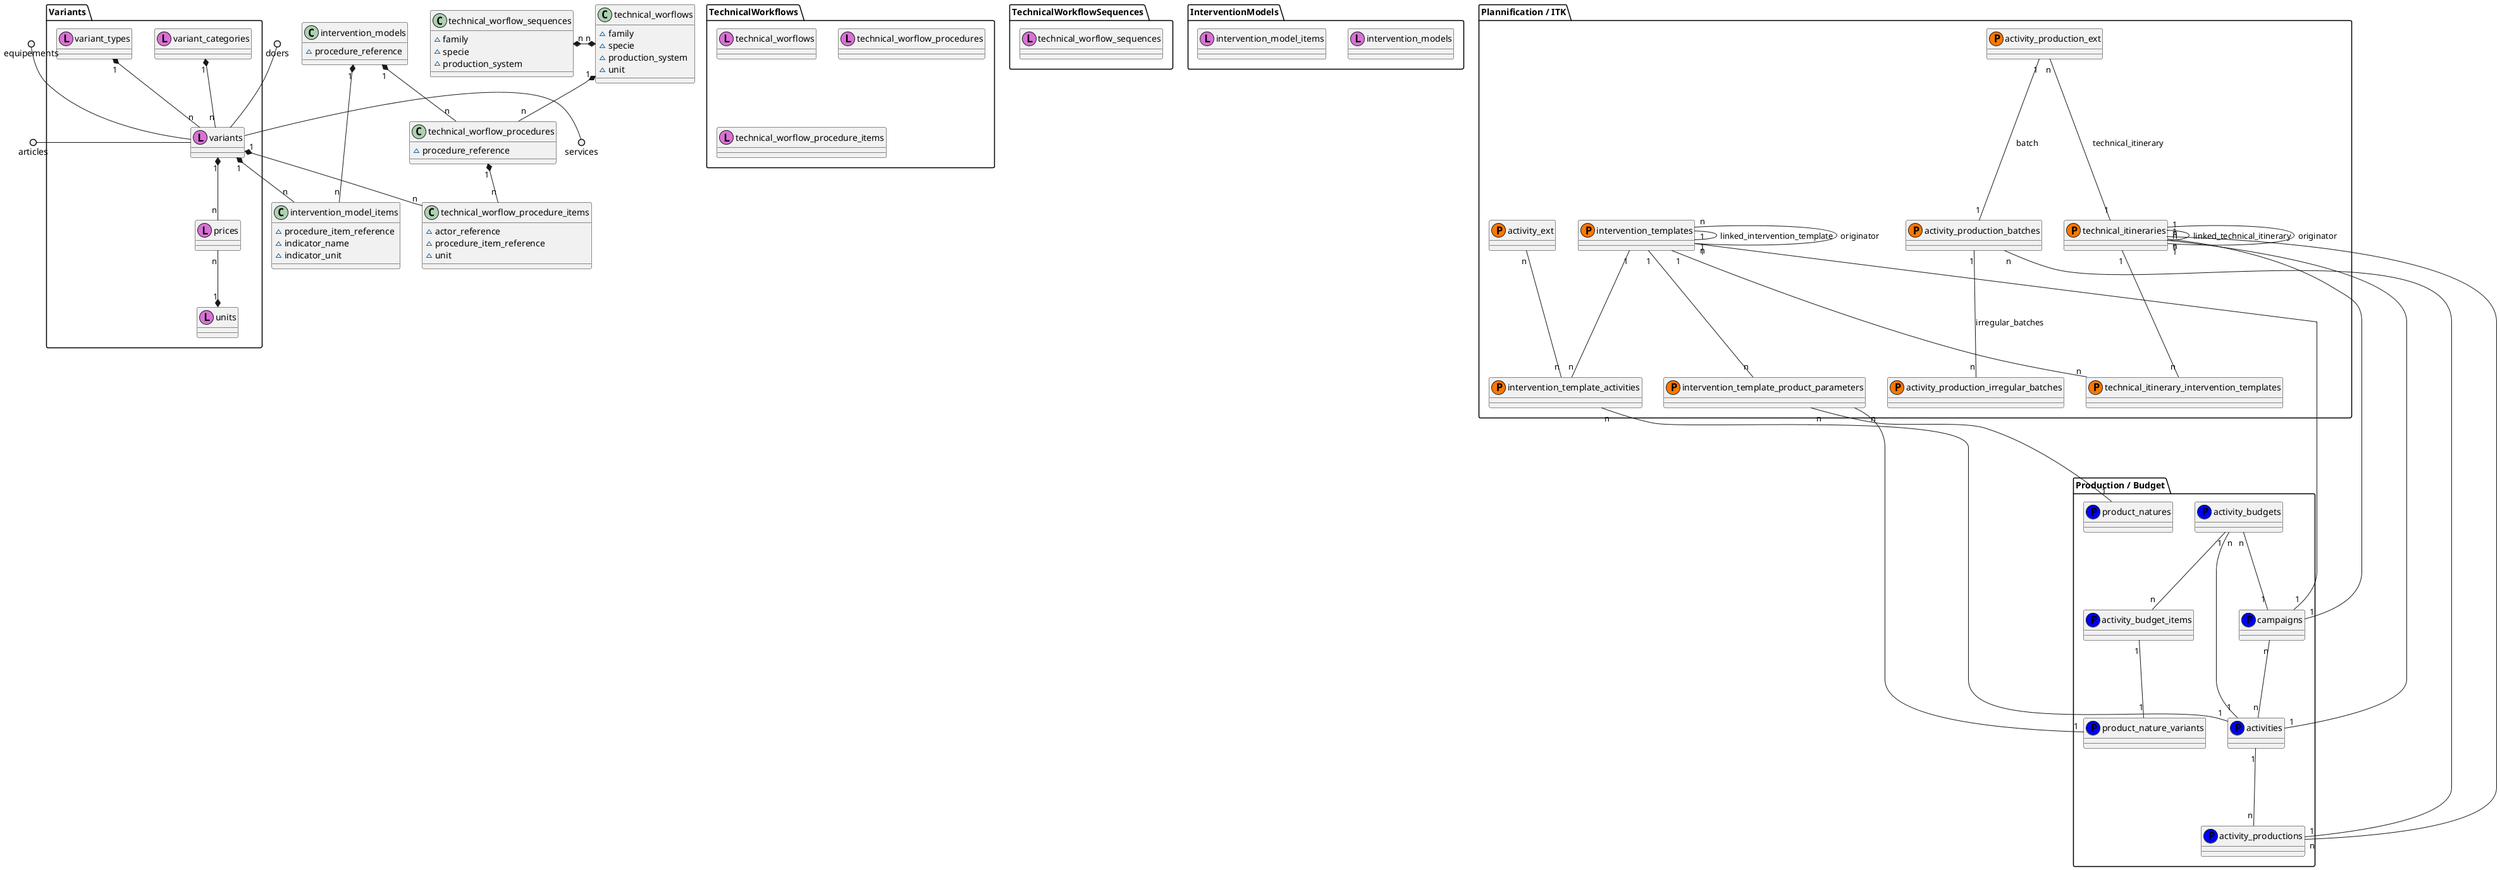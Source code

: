 @startuml

/'Lexicon'/

package "TechnicalWorkflows" {
class technical_worflows << (L,orchid) >>
class technical_worflow_procedures << (L,orchid) >>
class technical_worflow_procedure_items << (L,orchid) >>
}

class technical_worflows {
~family
~specie
~production_system
~unit
}

class technical_worflow_procedures {
~procedure_reference
}

class technical_worflow_procedure_items {
~actor_reference
~procedure_item_reference
~unit
}

package "TechnicalWorkflowSequences" {
class technical_worflow_sequences << (L,orchid) >>
}

class technical_worflow_sequences {
~family
~specie
~production_system
}

package "InterventionModels" {
class intervention_models << (L,orchid) >>
class intervention_model_items << (L,orchid) >>
}

class intervention_models {
~procedure_reference
}

class intervention_model_items {
~procedure_item_reference
~indicator_name
~indicator_unit
}

package "Variants" {
class variant_categories << (L,orchid) >>
class variant_types << (L,orchid) >>
class variants << (L,orchid) >>
class variants << (L,orchid) >>
class prices << (L,orchid) >>
class units << (L,orchid) >>
}

articles ()- variants
services ()- variants
doers ()- variants
equipements ()- variants

variants "1" *-- "n" intervention_model_items
variants "1" *-- "n" technical_worflow_procedure_items

variants "1" *-- "n" prices
variant_types "1" *-- "n" variants
variant_categories "1" *-- "n" variants
prices "n" --* "1" units

intervention_models "1" *-- "n" intervention_model_items
intervention_models "1" *-- "n" technical_worflow_procedures
technical_worflows "1" *-- "n" technical_worflow_procedures
technical_worflow_procedures "1" *-- "n" technical_worflow_procedure_items
technical_worflow_sequences "n" *-* "n" technical_worflows

/'Ekylibre'/

package "Plannification / ITK" {
class activity_ext << (P,#FF7700) >>
class activity_production_ext << (P,#FF7700) >>
class activity_production_batches << (P,#FF7700) >>
class activity_production_irregular_batches << (P,#FF7700) >>
class intervention_template_activities << (P,#FF7700) >>
class intervention_templates << (P,#FF7700) >>
class intervention_template_product_parameters << (P,#FF7700) >>
class technical_itineraries << (P,#FF7700) >>
class technical_itinerary_intervention_templates << (P,#FF7700) >>
}

package "Production / Budget" {
class campaigns << (P,blue) >>
class activities << (P,blue) >>
class activity_productions << (P,blue) >>
class activity_budgets << (P,blue) >>
class activity_budget_items << (P,blue) >>
class product_natures << (P,blue) >>
class product_nature_variants << (P,blue) >>
}

campaigns "n" --- "n" activities
activities "1" --- "n" activity_productions
activity_budgets "n" --- "1" campaigns
activity_budgets "n" --- "1" activities
activity_budgets "1" --- "n" activity_budget_items
activity_budget_items "1" --- "1" product_nature_variants

activity_ext "n" --- "n" intervention_template_activities
activity_production_ext "n" --- "1" technical_itineraries : technical_itinerary
activity_production_ext "1" --- "1" activity_production_batches : batch
activity_production_batches "n" --- "1" activity_productions
activity_production_batches "1" --- "n" activity_production_irregular_batches : irregular_batches

intervention_templates "1" --- "n" intervention_template_product_parameters
intervention_templates "n" --- "1" campaigns
intervention_templates "1" --- "n" intervention_template_activities
intervention_templates "1" --- "n" technical_itinerary_intervention_templates
intervention_templates "1" --- "1" intervention_templates : linked_intervention_template
intervention_templates "n" --- "1" intervention_templates : originator

intervention_template_product_parameters "n" --- "1" product_natures
intervention_template_product_parameters "n" --- "1" product_nature_variants

intervention_template_activities "n" --- "1" activities

technical_itineraries "1" --- "n" technical_itinerary_intervention_templates
technical_itineraries "1" --- "n" activity_productions
technical_itineraries "n" --- "1" campaigns
technical_itineraries "n" --- "1" activities
technical_itineraries "1" --- "1" technical_itineraries : linked_technical_itinerary
technical_itineraries "n" --- "1" technical_itineraries : originator

@enduml
